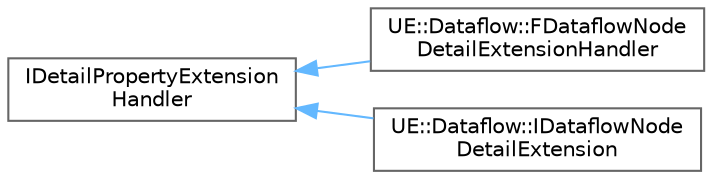 digraph "Graphical Class Hierarchy"
{
 // INTERACTIVE_SVG=YES
 // LATEX_PDF_SIZE
  bgcolor="transparent";
  edge [fontname=Helvetica,fontsize=10,labelfontname=Helvetica,labelfontsize=10];
  node [fontname=Helvetica,fontsize=10,shape=box,height=0.2,width=0.4];
  rankdir="LR";
  Node0 [id="Node000000",label="IDetailPropertyExtension\lHandler",height=0.2,width=0.4,color="grey40", fillcolor="white", style="filled",URL="$de/d19/classIDetailPropertyExtensionHandler.html",tooltip=" "];
  Node0 -> Node1 [id="edge5372_Node000000_Node000001",dir="back",color="steelblue1",style="solid",tooltip=" "];
  Node1 [id="Node000001",label="UE::Dataflow::FDataflowNode\lDetailExtensionHandler",height=0.2,width=0.4,color="grey40", fillcolor="white", style="filled",URL="$df/d1c/classUE_1_1Dataflow_1_1FDataflowNodeDetailExtensionHandler.html",tooltip="This is the IDetailPropertyExtensionHandler that the DataflowToolkit actually uses...."];
  Node0 -> Node2 [id="edge5373_Node000000_Node000002",dir="back",color="steelblue1",style="solid",tooltip=" "];
  Node2 [id="Node000002",label="UE::Dataflow::IDataflowNode\lDetailExtension",height=0.2,width=0.4,color="grey40", fillcolor="white", style="filled",URL="$d4/d3d/classUE_1_1Dataflow_1_1IDataflowNodeDetailExtension.html",tooltip="IDetailPropertyExtensionHandler that can be registered with FDataflowNodeDetailExtensionRegistry to b..."];
}
